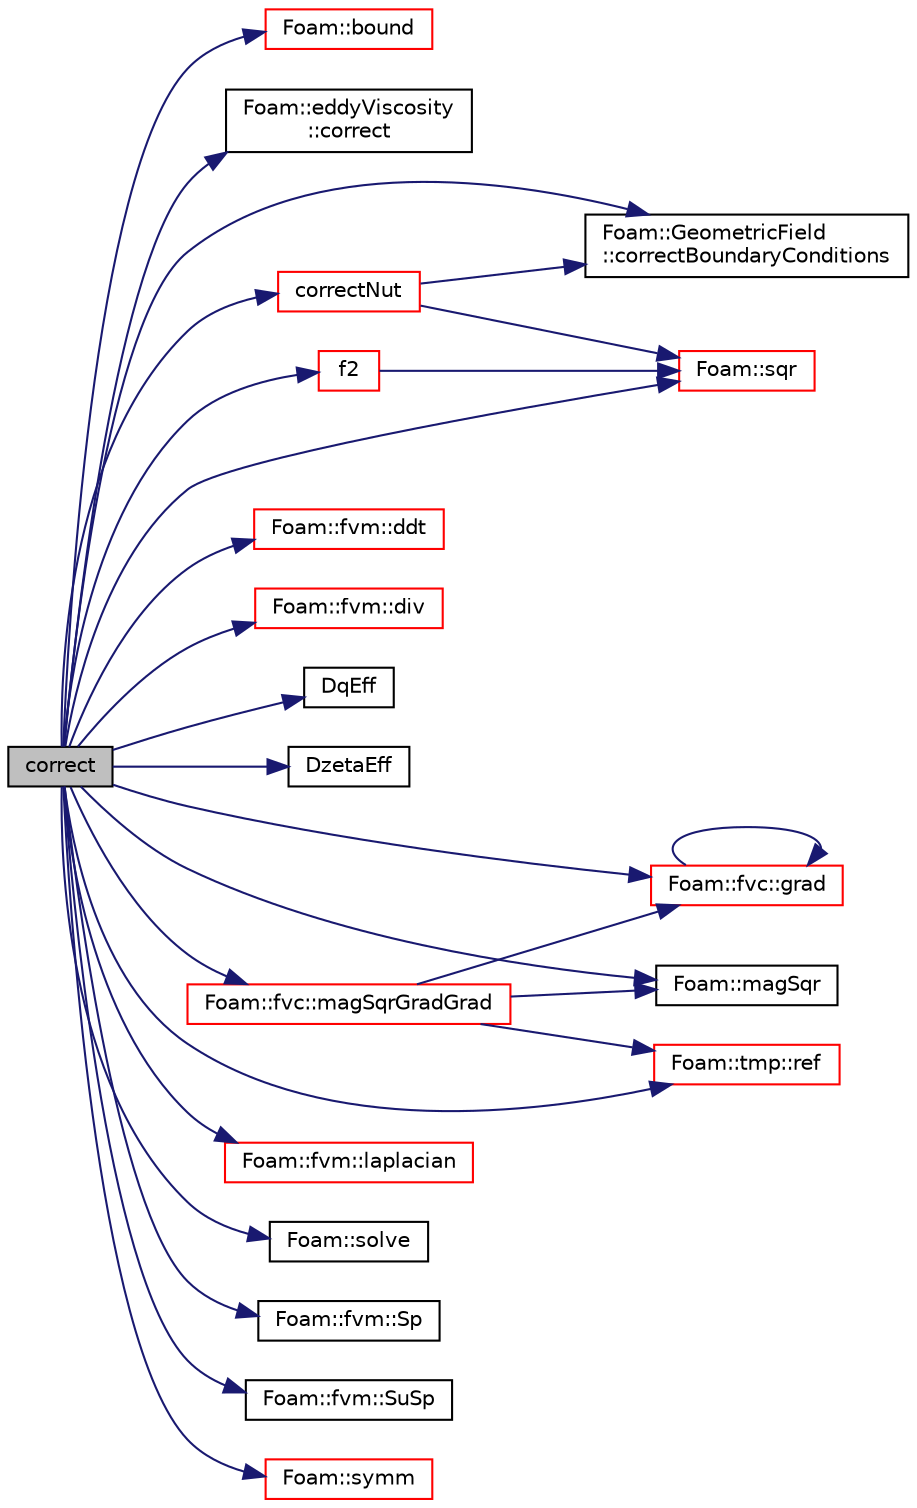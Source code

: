 digraph "correct"
{
  bgcolor="transparent";
  edge [fontname="Helvetica",fontsize="10",labelfontname="Helvetica",labelfontsize="10"];
  node [fontname="Helvetica",fontsize="10",shape=record];
  rankdir="LR";
  Node1 [label="correct",height=0.2,width=0.4,color="black", fillcolor="grey75", style="filled", fontcolor="black"];
  Node1 -> Node2 [color="midnightblue",fontsize="10",style="solid",fontname="Helvetica"];
  Node2 [label="Foam::bound",height=0.2,width=0.4,color="red",URL="$a10909.html#a334b2a2d0ce7997d360f7a018174a077",tooltip="Bound the given scalar field if it has gone unbounded. "];
  Node1 -> Node3 [color="midnightblue",fontsize="10",style="solid",fontname="Helvetica"];
  Node3 [label="Foam::eddyViscosity\l::correct",height=0.2,width=0.4,color="black",URL="$a00619.html#aa4d8a8ca44f2b13f84ba64733f6e0252",tooltip="Solve the turbulence equations and correct the turbulence viscosity. "];
  Node1 -> Node4 [color="midnightblue",fontsize="10",style="solid",fontname="Helvetica"];
  Node4 [label="Foam::GeometricField\l::correctBoundaryConditions",height=0.2,width=0.4,color="black",URL="$a00937.html#acaf6878ef900e593c4b20812f1b567d6",tooltip="Correct boundary field. "];
  Node1 -> Node5 [color="midnightblue",fontsize="10",style="solid",fontname="Helvetica"];
  Node5 [label="correctNut",height=0.2,width=0.4,color="red",URL="$a02110.html#aaffe89433f18f1ee4137486e19219448"];
  Node5 -> Node4 [color="midnightblue",fontsize="10",style="solid",fontname="Helvetica"];
  Node5 -> Node6 [color="midnightblue",fontsize="10",style="solid",fontname="Helvetica"];
  Node6 [label="Foam::sqr",height=0.2,width=0.4,color="red",URL="$a10909.html#a277dc11c581d53826ab5090b08f3b17b"];
  Node1 -> Node7 [color="midnightblue",fontsize="10",style="solid",fontname="Helvetica"];
  Node7 [label="Foam::fvm::ddt",height=0.2,width=0.4,color="red",URL="$a10945.html#a2d88eca98ab69b84af7ddb96e35f5a44"];
  Node1 -> Node8 [color="midnightblue",fontsize="10",style="solid",fontname="Helvetica"];
  Node8 [label="Foam::fvm::div",height=0.2,width=0.4,color="red",URL="$a10945.html#a058dd4757c11ae656c8d576632b33d25"];
  Node1 -> Node9 [color="midnightblue",fontsize="10",style="solid",fontname="Helvetica"];
  Node9 [label="DqEff",height=0.2,width=0.4,color="black",URL="$a02110.html#a0bb33f9e43a4360549fe7fd443247104",tooltip="Return the effective diffusivity for q. "];
  Node1 -> Node10 [color="midnightblue",fontsize="10",style="solid",fontname="Helvetica"];
  Node10 [label="DzetaEff",height=0.2,width=0.4,color="black",URL="$a02110.html#a3deb06122e6b5a1f4b1500796dada6a6",tooltip="Return the effective diffusivity for epsilon. "];
  Node1 -> Node11 [color="midnightblue",fontsize="10",style="solid",fontname="Helvetica"];
  Node11 [label="f2",height=0.2,width=0.4,color="red",URL="$a02110.html#ab893244a9e9e2f9a604f5be7e54bef9b"];
  Node11 -> Node6 [color="midnightblue",fontsize="10",style="solid",fontname="Helvetica"];
  Node1 -> Node12 [color="midnightblue",fontsize="10",style="solid",fontname="Helvetica"];
  Node12 [label="Foam::fvc::grad",height=0.2,width=0.4,color="red",URL="$a10944.html#a7c00ec90ecc15ed3005255e42c52827a"];
  Node12 -> Node12 [color="midnightblue",fontsize="10",style="solid",fontname="Helvetica"];
  Node1 -> Node13 [color="midnightblue",fontsize="10",style="solid",fontname="Helvetica"];
  Node13 [label="Foam::fvm::laplacian",height=0.2,width=0.4,color="red",URL="$a10945.html#a05679b154654e47e9f1e2fbd2bc0bae0"];
  Node1 -> Node14 [color="midnightblue",fontsize="10",style="solid",fontname="Helvetica"];
  Node14 [label="Foam::magSqr",height=0.2,width=0.4,color="black",URL="$a10909.html#ae6fff2c6981e6d9618aa5038e69def6e"];
  Node1 -> Node15 [color="midnightblue",fontsize="10",style="solid",fontname="Helvetica"];
  Node15 [label="Foam::fvc::magSqrGradGrad",height=0.2,width=0.4,color="red",URL="$a10944.html#a50095c877eb654d989c28539a607c5cc"];
  Node15 -> Node12 [color="midnightblue",fontsize="10",style="solid",fontname="Helvetica"];
  Node15 -> Node14 [color="midnightblue",fontsize="10",style="solid",fontname="Helvetica"];
  Node15 -> Node16 [color="midnightblue",fontsize="10",style="solid",fontname="Helvetica"];
  Node16 [label="Foam::tmp::ref",height=0.2,width=0.4,color="red",URL="$a02711.html#af16202cc9b8e931206cfceb8d9779bb2",tooltip="Return non-const reference or generate a fatal error. "];
  Node1 -> Node16 [color="midnightblue",fontsize="10",style="solid",fontname="Helvetica"];
  Node1 -> Node17 [color="midnightblue",fontsize="10",style="solid",fontname="Helvetica"];
  Node17 [label="Foam::solve",height=0.2,width=0.4,color="black",URL="$a10909.html#a8d0243cca6dbaab978da0126875aa319",tooltip="Solve returning the solution statistics given convergence tolerance. "];
  Node1 -> Node18 [color="midnightblue",fontsize="10",style="solid",fontname="Helvetica"];
  Node18 [label="Foam::fvm::Sp",height=0.2,width=0.4,color="black",URL="$a10945.html#a67e0938495ebeac7ad57361957720554"];
  Node1 -> Node6 [color="midnightblue",fontsize="10",style="solid",fontname="Helvetica"];
  Node1 -> Node19 [color="midnightblue",fontsize="10",style="solid",fontname="Helvetica"];
  Node19 [label="Foam::fvm::SuSp",height=0.2,width=0.4,color="black",URL="$a10945.html#afbc5644dc62f3adaff3848482484e0a6"];
  Node1 -> Node20 [color="midnightblue",fontsize="10",style="solid",fontname="Helvetica"];
  Node20 [label="Foam::symm",height=0.2,width=0.4,color="red",URL="$a10909.html#a112755faabb5ff081d7a25a936a1d3c4"];
}
